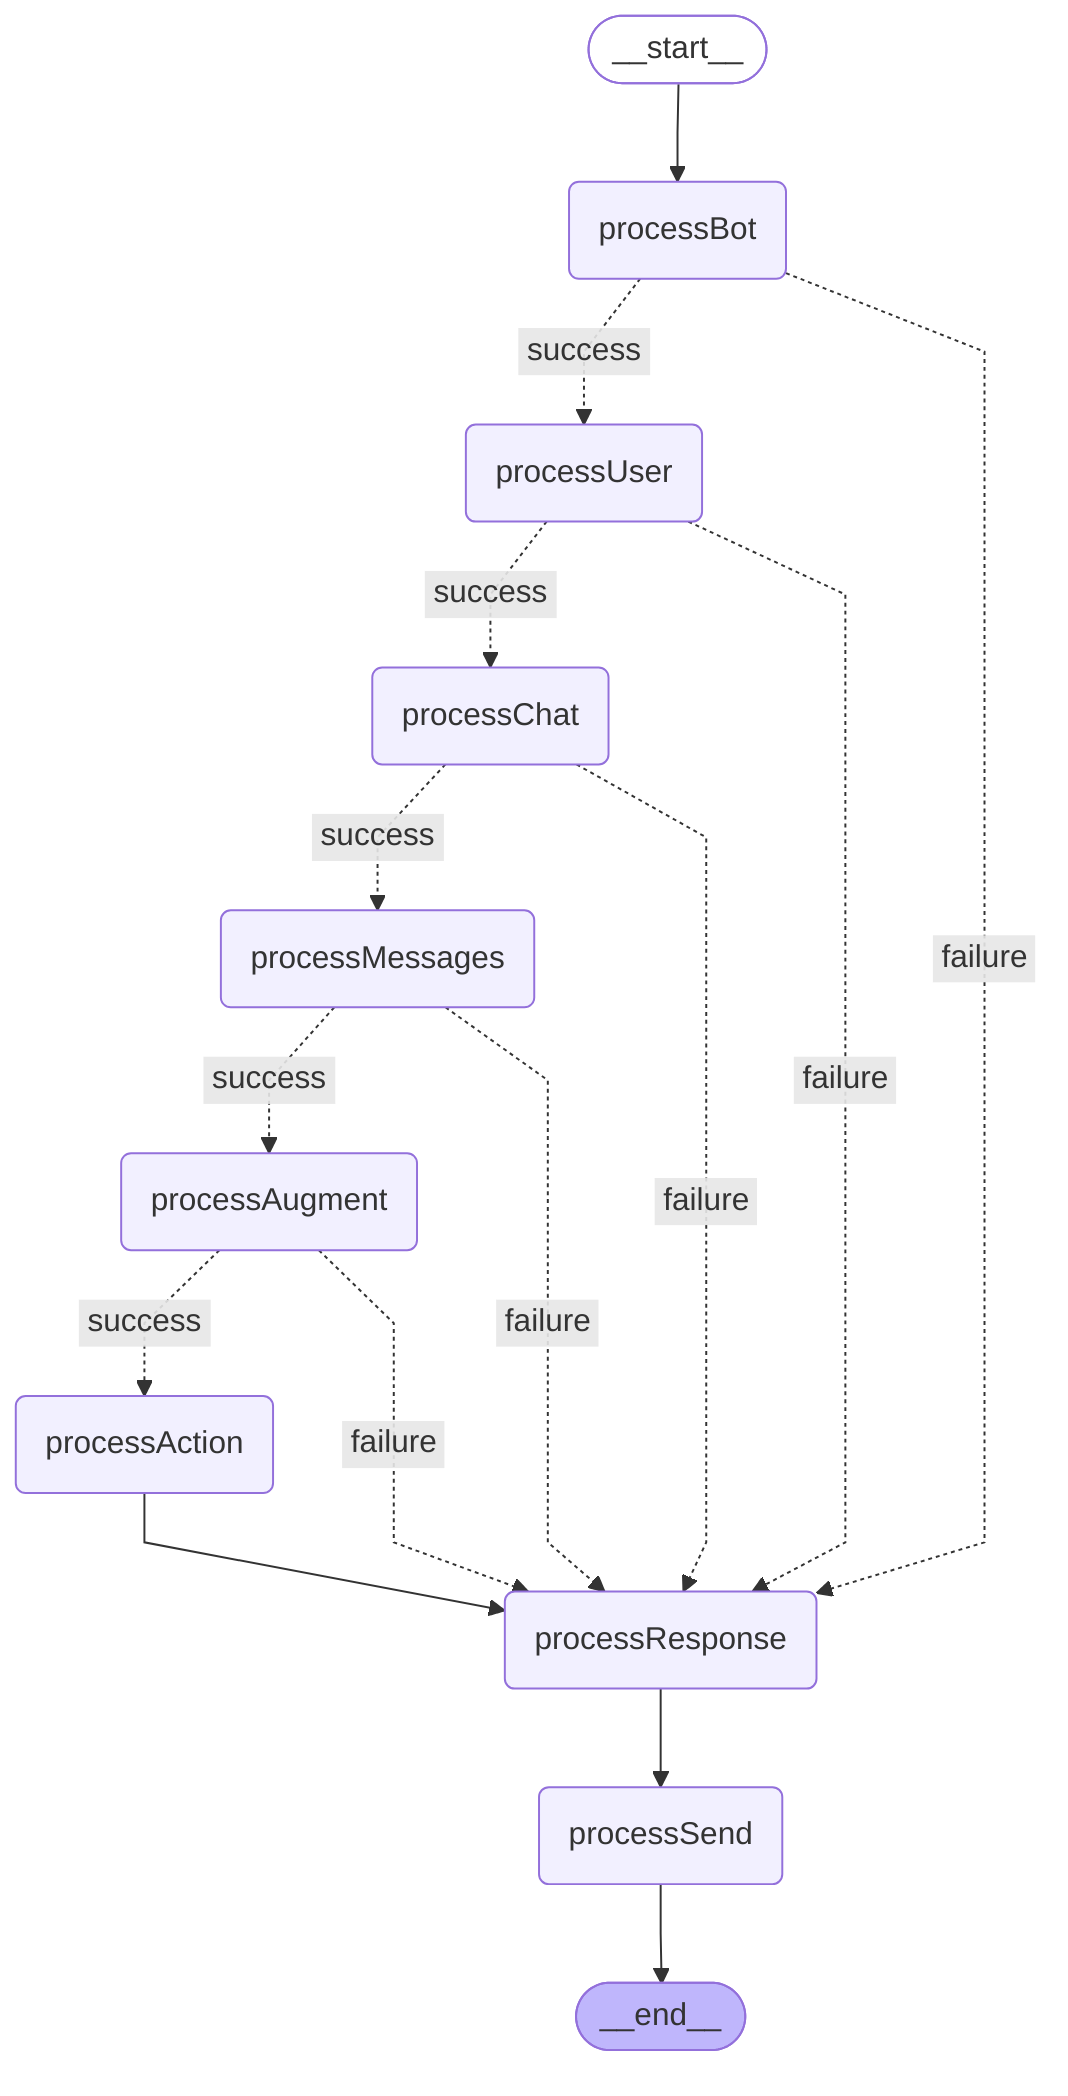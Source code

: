 %%{init: {'flowchart': {'curve': 'linear'}}}%%
graph TD;
	__start__([<p>__start__</p>]):::first
	processBot(processBot)
	processUser(processUser)
	processChat(processChat)
	processMessages(processMessages)
	processAugment(processAugment)
	processAction(processAction)
	processResponse(processResponse)
	processSend(processSend)
	__end__([<p>__end__</p>]):::last
	__start__ --> processBot;
	processAction --> processResponse;
	processResponse --> processSend;
	processSend --> __end__;
	processBot -. &nbsp;success&nbsp; .-> processUser;
	processBot -. &nbsp;failure&nbsp; .-> processResponse;
	processUser -. &nbsp;success&nbsp; .-> processChat;
	processUser -. &nbsp;failure&nbsp; .-> processResponse;
	processChat -. &nbsp;success&nbsp; .-> processMessages;
	processChat -. &nbsp;failure&nbsp; .-> processResponse;
	processMessages -. &nbsp;success&nbsp; .-> processAugment;
	processMessages -. &nbsp;failure&nbsp; .-> processResponse;
	processAugment -. &nbsp;success&nbsp; .-> processAction;
	processAugment -. &nbsp;failure&nbsp; .-> processResponse;
	classDef default fill:#f2f0ff,line-height:1.2;
	classDef first fill-opacity:0;
	classDef last fill:#bfb6fc;